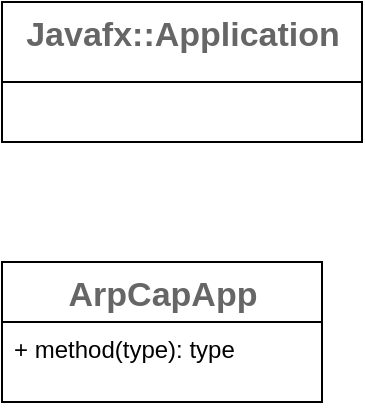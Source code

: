 <mxfile version="14.6.6" type="github">
  <diagram id="1iApkuaFD9m0gxRXavx3" name="Page-1">
    <mxGraphModel dx="947" dy="628" grid="1" gridSize="10" guides="1" tooltips="1" connect="1" arrows="1" fold="1" page="1" pageScale="1" pageWidth="827" pageHeight="1169" math="0" shadow="0">
      <root>
        <mxCell id="0" />
        <mxCell id="1" parent="0" />
        <mxCell id="iZpSTczj3GWh2BJUJCLs-82" value="Javafx::Application" style="swimlane;fontStyle=1;align=center;verticalAlign=top;childLayout=stackLayout;horizontal=1;startSize=40;horizontalStack=0;resizeParent=1;resizeParentMax=0;resizeLast=0;collapsible=1;marginBottom=0;shadow=0;dashed=0;fontSize=17;fontColor=#666666;strokeColor=#000000;strokeWidth=1;fillColor=inherit;gradientColor=inherit;html=1;" vertex="1" parent="1">
          <mxGeometry x="130" y="110" width="180" height="70" as="geometry" />
        </mxCell>
        <mxCell id="iZpSTczj3GWh2BJUJCLs-86" value="ArpCapApp" style="swimlane;fontStyle=1;align=center;verticalAlign=top;childLayout=stackLayout;horizontal=1;startSize=30;horizontalStack=0;resizeParent=1;resizeParentMax=0;resizeLast=0;collapsible=1;marginBottom=0;shadow=0;dashed=0;fontSize=17;fontColor=#666666;strokeColor=#000000;strokeWidth=1;fillColor=inherit;gradientColor=inherit;html=1;" vertex="1" parent="1">
          <mxGeometry x="130" y="240" width="160" height="70" as="geometry" />
        </mxCell>
        <mxCell id="iZpSTczj3GWh2BJUJCLs-89" value="+ method(type): type" style="text;strokeColor=none;fillColor=none;align=left;verticalAlign=top;spacingLeft=4;spacingRight=4;overflow=hidden;rotatable=0;points=[[0,0.5],[1,0.5]];portConstraint=eastwest;" vertex="1" parent="iZpSTczj3GWh2BJUJCLs-86">
          <mxGeometry y="30" width="160" height="40" as="geometry" />
        </mxCell>
      </root>
    </mxGraphModel>
  </diagram>
</mxfile>
